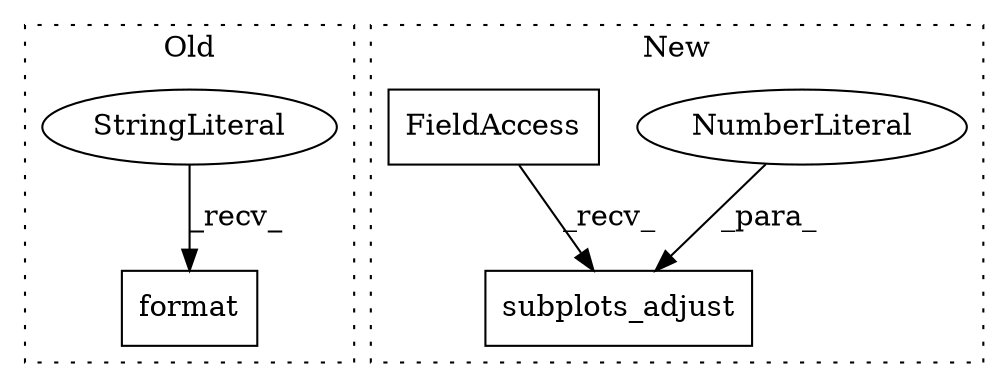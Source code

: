 digraph G {
subgraph cluster0 {
1 [label="format" a="32" s="1314,1322" l="7,1" shape="box"];
5 [label="StringLiteral" a="45" s="1304" l="9" shape="ellipse"];
label = "Old";
style="dotted";
}
subgraph cluster1 {
2 [label="subplots_adjust" a="32" s="1878,1903" l="16,1" shape="box"];
3 [label="NumberLiteral" a="34" s="1899" l="4" shape="ellipse"];
4 [label="FieldAccess" a="22" s="1860" l="10" shape="box"];
label = "New";
style="dotted";
}
3 -> 2 [label="_para_"];
4 -> 2 [label="_recv_"];
5 -> 1 [label="_recv_"];
}